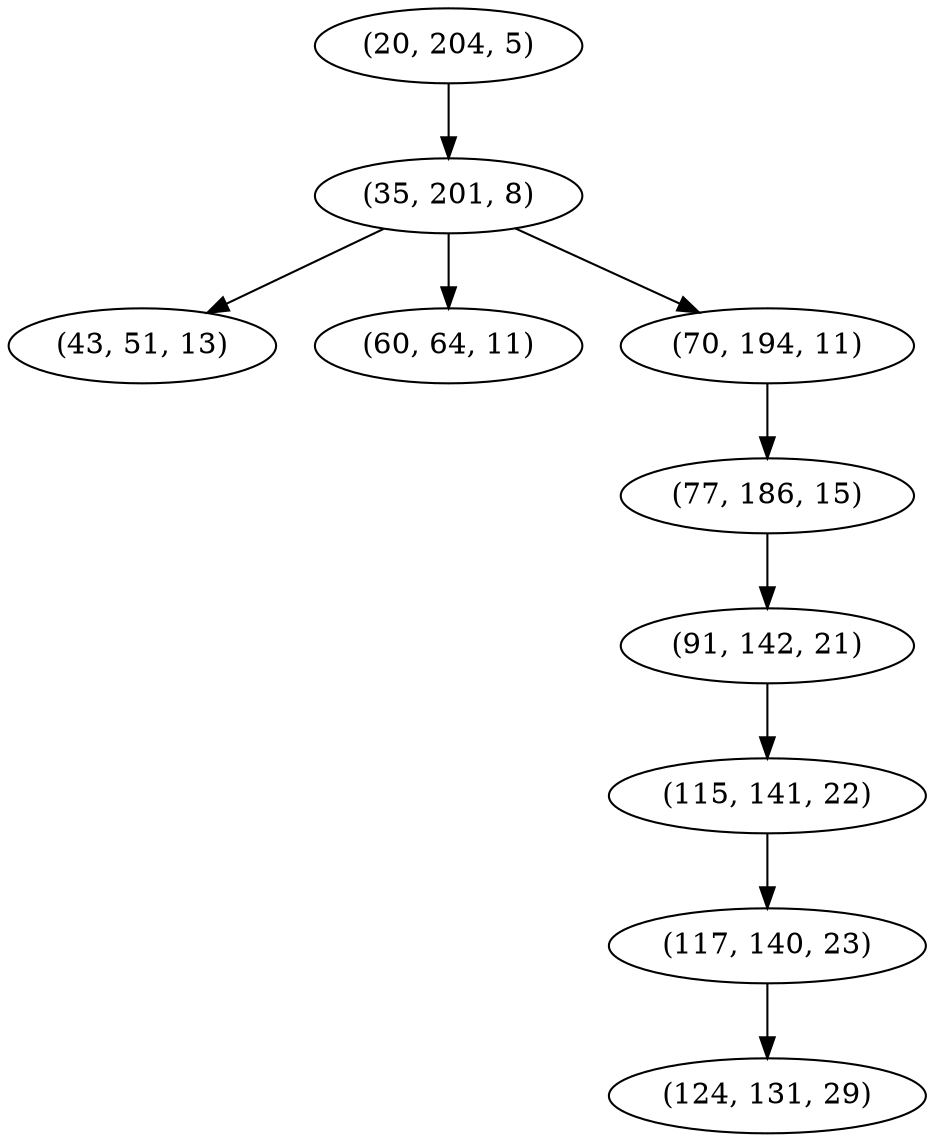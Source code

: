 digraph tree {
    "(20, 204, 5)";
    "(35, 201, 8)";
    "(43, 51, 13)";
    "(60, 64, 11)";
    "(70, 194, 11)";
    "(77, 186, 15)";
    "(91, 142, 21)";
    "(115, 141, 22)";
    "(117, 140, 23)";
    "(124, 131, 29)";
    "(20, 204, 5)" -> "(35, 201, 8)";
    "(35, 201, 8)" -> "(43, 51, 13)";
    "(35, 201, 8)" -> "(60, 64, 11)";
    "(35, 201, 8)" -> "(70, 194, 11)";
    "(70, 194, 11)" -> "(77, 186, 15)";
    "(77, 186, 15)" -> "(91, 142, 21)";
    "(91, 142, 21)" -> "(115, 141, 22)";
    "(115, 141, 22)" -> "(117, 140, 23)";
    "(117, 140, 23)" -> "(124, 131, 29)";
}
